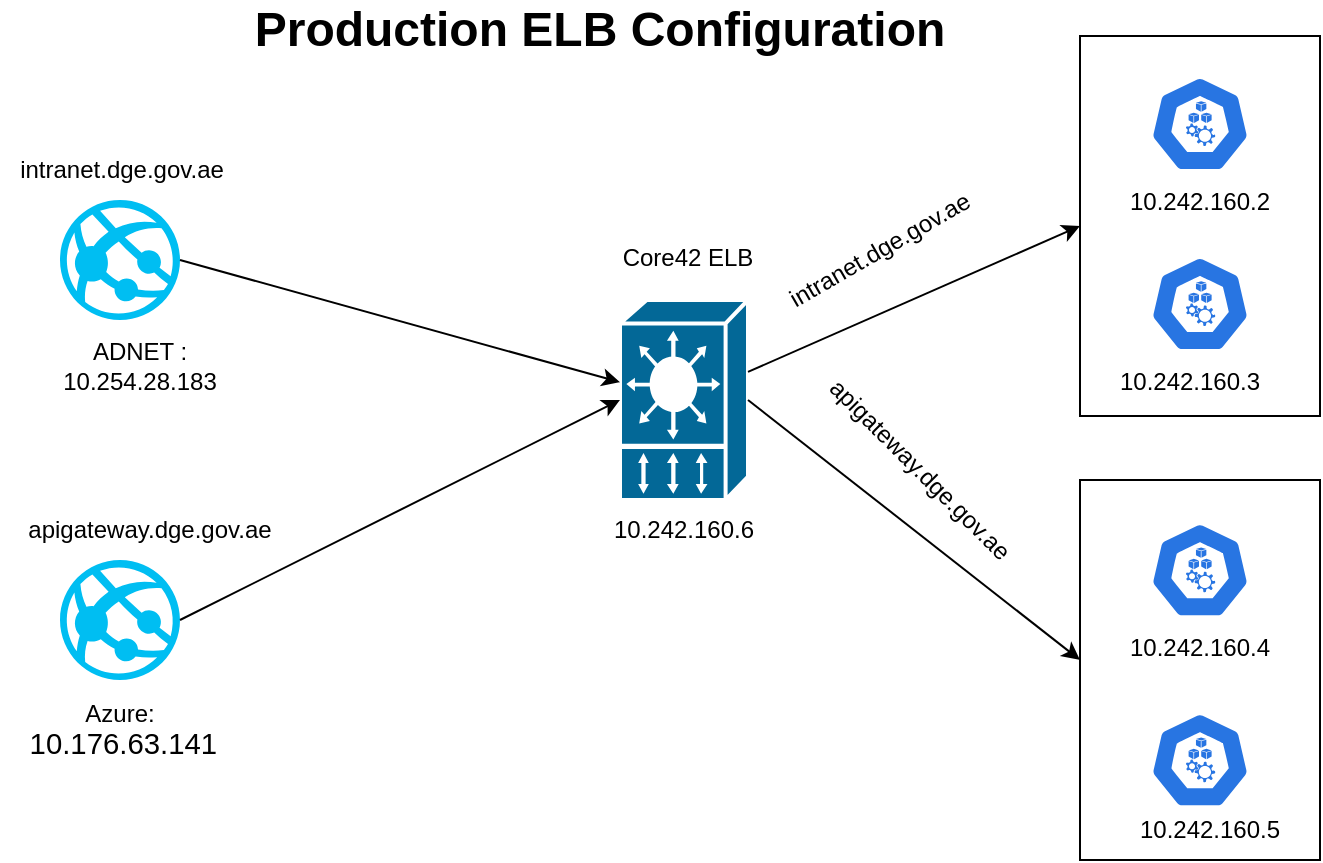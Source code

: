 <mxfile version="24.2.5" type="github">
  <diagram name="Page-1" id="simC7MvaOWSxBq7znksE">
    <mxGraphModel dx="1434" dy="716" grid="1" gridSize="10" guides="1" tooltips="1" connect="1" arrows="1" fold="1" page="1" pageScale="1" pageWidth="850" pageHeight="1100" math="0" shadow="0">
      <root>
        <mxCell id="0" />
        <mxCell id="1" parent="0" />
        <mxCell id="rlr5pRVNSerJms9Vw7Ro-1" value="" style="verticalLabelPosition=bottom;html=1;verticalAlign=top;align=center;strokeColor=none;fillColor=#00BEF2;shape=mxgraph.azure.azure_website;pointerEvents=1;" vertex="1" parent="1">
          <mxGeometry x="90" y="310" width="60" height="60" as="geometry" />
        </mxCell>
        <mxCell id="rlr5pRVNSerJms9Vw7Ro-2" value="" style="shape=mxgraph.cisco.misc.vip;html=1;pointerEvents=1;dashed=0;fillColor=#036897;strokeColor=#ffffff;strokeWidth=2;verticalLabelPosition=bottom;verticalAlign=top;align=center;outlineConnect=0;" vertex="1" parent="1">
          <mxGeometry x="370" y="180" width="64" height="100" as="geometry" />
        </mxCell>
        <mxCell id="rlr5pRVNSerJms9Vw7Ro-3" value="" style="verticalLabelPosition=bottom;html=1;verticalAlign=top;align=center;strokeColor=none;fillColor=#00BEF2;shape=mxgraph.azure.azure_website;pointerEvents=1;" vertex="1" parent="1">
          <mxGeometry x="90" y="130" width="60" height="60" as="geometry" />
        </mxCell>
        <mxCell id="rlr5pRVNSerJms9Vw7Ro-8" value="intranet.dge.gov.ae" style="text;html=1;align=center;verticalAlign=middle;whiteSpace=wrap;rounded=0;" vertex="1" parent="1">
          <mxGeometry x="71" y="100" width="100" height="30" as="geometry" />
        </mxCell>
        <mxCell id="rlr5pRVNSerJms9Vw7Ro-9" value="apigateway.dge.gov.ae" style="text;html=1;align=center;verticalAlign=middle;whiteSpace=wrap;rounded=0;" vertex="1" parent="1">
          <mxGeometry x="70" y="280" width="130" height="30" as="geometry" />
        </mxCell>
        <mxCell id="rlr5pRVNSerJms9Vw7Ro-11" value="10.242.160.6" style="text;html=1;align=center;verticalAlign=middle;whiteSpace=wrap;rounded=0;" vertex="1" parent="1">
          <mxGeometry x="372" y="280" width="60" height="30" as="geometry" />
        </mxCell>
        <mxCell id="rlr5pRVNSerJms9Vw7Ro-12" value="Core42 ELB" style="text;html=1;align=center;verticalAlign=middle;whiteSpace=wrap;rounded=0;" vertex="1" parent="1">
          <mxGeometry x="363" y="144" width="82" height="30" as="geometry" />
        </mxCell>
        <mxCell id="rlr5pRVNSerJms9Vw7Ro-22" value="" style="group" vertex="1" connectable="0" parent="1">
          <mxGeometry x="600" y="48" width="120" height="190" as="geometry" />
        </mxCell>
        <mxCell id="rlr5pRVNSerJms9Vw7Ro-18" value="" style="rounded=0;whiteSpace=wrap;html=1;" vertex="1" parent="rlr5pRVNSerJms9Vw7Ro-22">
          <mxGeometry width="120" height="190" as="geometry" />
        </mxCell>
        <mxCell id="rlr5pRVNSerJms9Vw7Ro-19" value="" style="aspect=fixed;sketch=0;html=1;dashed=0;whitespace=wrap;fillColor=#2875E2;strokeColor=#ffffff;points=[[0.005,0.63,0],[0.1,0.2,0],[0.9,0.2,0],[0.5,0,0],[0.995,0.63,0],[0.72,0.99,0],[0.5,1,0],[0.28,0.99,0]];shape=mxgraph.kubernetes.icon2;prIcon=node" vertex="1" parent="rlr5pRVNSerJms9Vw7Ro-22">
          <mxGeometry x="35" y="20" width="50" height="48" as="geometry" />
        </mxCell>
        <mxCell id="rlr5pRVNSerJms9Vw7Ro-21" value="" style="aspect=fixed;sketch=0;html=1;dashed=0;whitespace=wrap;fillColor=#2875E2;strokeColor=#ffffff;points=[[0.005,0.63,0],[0.1,0.2,0],[0.9,0.2,0],[0.5,0,0],[0.995,0.63,0],[0.72,0.99,0],[0.5,1,0],[0.28,0.99,0]];shape=mxgraph.kubernetes.icon2;prIcon=node" vertex="1" parent="rlr5pRVNSerJms9Vw7Ro-22">
          <mxGeometry x="35" y="110" width="50" height="48" as="geometry" />
        </mxCell>
        <mxCell id="rlr5pRVNSerJms9Vw7Ro-37" value="10.242.160.2" style="text;html=1;align=center;verticalAlign=middle;whiteSpace=wrap;rounded=0;" vertex="1" parent="rlr5pRVNSerJms9Vw7Ro-22">
          <mxGeometry x="30" y="68" width="60" height="30" as="geometry" />
        </mxCell>
        <mxCell id="rlr5pRVNSerJms9Vw7Ro-43" value="10.242.160.3" style="text;html=1;align=center;verticalAlign=middle;whiteSpace=wrap;rounded=0;" vertex="1" parent="rlr5pRVNSerJms9Vw7Ro-22">
          <mxGeometry x="25" y="158" width="60" height="30" as="geometry" />
        </mxCell>
        <mxCell id="rlr5pRVNSerJms9Vw7Ro-23" value="" style="group" vertex="1" connectable="0" parent="1">
          <mxGeometry x="600" y="270" width="120" height="190" as="geometry" />
        </mxCell>
        <mxCell id="rlr5pRVNSerJms9Vw7Ro-24" value="" style="rounded=0;whiteSpace=wrap;html=1;" vertex="1" parent="rlr5pRVNSerJms9Vw7Ro-23">
          <mxGeometry width="120" height="190" as="geometry" />
        </mxCell>
        <mxCell id="rlr5pRVNSerJms9Vw7Ro-25" value="" style="aspect=fixed;sketch=0;html=1;dashed=0;whitespace=wrap;fillColor=#2875E2;strokeColor=#ffffff;points=[[0.005,0.63,0],[0.1,0.2,0],[0.9,0.2,0],[0.5,0,0],[0.995,0.63,0],[0.72,0.99,0],[0.5,1,0],[0.28,0.99,0]];shape=mxgraph.kubernetes.icon2;prIcon=node" vertex="1" parent="rlr5pRVNSerJms9Vw7Ro-23">
          <mxGeometry x="35" y="21.111" width="50" height="48" as="geometry" />
        </mxCell>
        <mxCell id="rlr5pRVNSerJms9Vw7Ro-26" value="" style="aspect=fixed;sketch=0;html=1;dashed=0;whitespace=wrap;fillColor=#2875E2;strokeColor=#ffffff;points=[[0.005,0.63,0],[0.1,0.2,0],[0.9,0.2,0],[0.5,0,0],[0.995,0.63,0],[0.72,0.99,0],[0.5,1,0],[0.28,0.99,0]];shape=mxgraph.kubernetes.icon2;prIcon=node" vertex="1" parent="rlr5pRVNSerJms9Vw7Ro-23">
          <mxGeometry x="35" y="116.111" width="50" height="48" as="geometry" />
        </mxCell>
        <mxCell id="rlr5pRVNSerJms9Vw7Ro-45" value="10.242.160.4" style="text;html=1;align=center;verticalAlign=middle;whiteSpace=wrap;rounded=0;" vertex="1" parent="rlr5pRVNSerJms9Vw7Ro-23">
          <mxGeometry x="30" y="69.11" width="60" height="30" as="geometry" />
        </mxCell>
        <mxCell id="rlr5pRVNSerJms9Vw7Ro-46" value="10.242.160.5" style="text;html=1;align=center;verticalAlign=middle;whiteSpace=wrap;rounded=0;" vertex="1" parent="rlr5pRVNSerJms9Vw7Ro-23">
          <mxGeometry x="35" y="160" width="60" height="30" as="geometry" />
        </mxCell>
        <mxCell id="rlr5pRVNSerJms9Vw7Ro-27" value="Azure:&lt;div&gt;&amp;nbsp;&lt;span style=&quot;font-family: Calibri, sans-serif; font-size: 11pt; background-color: initial;&quot;&gt;10.176.63.141&lt;/span&gt;&lt;/div&gt;" style="text;html=1;align=center;verticalAlign=middle;whiteSpace=wrap;rounded=0;" vertex="1" parent="1">
          <mxGeometry x="60" y="380" width="120" height="30" as="geometry" />
        </mxCell>
        <mxCell id="rlr5pRVNSerJms9Vw7Ro-28" value="ADNET : 10.254.28.183" style="text;html=1;align=center;verticalAlign=middle;whiteSpace=wrap;rounded=0;" vertex="1" parent="1">
          <mxGeometry x="70" y="198" width="120" height="30" as="geometry" />
        </mxCell>
        <mxCell id="rlr5pRVNSerJms9Vw7Ro-29" value="" style="endArrow=classic;html=1;rounded=0;exitX=1;exitY=0.5;exitDx=0;exitDy=0;exitPerimeter=0;" edge="1" parent="1" source="rlr5pRVNSerJms9Vw7Ro-3" target="rlr5pRVNSerJms9Vw7Ro-2">
          <mxGeometry width="50" height="50" relative="1" as="geometry">
            <mxPoint x="400" y="390" as="sourcePoint" />
            <mxPoint x="450" y="340" as="targetPoint" />
          </mxGeometry>
        </mxCell>
        <mxCell id="rlr5pRVNSerJms9Vw7Ro-31" value="" style="endArrow=classic;html=1;rounded=0;exitX=1;exitY=0.5;exitDx=0;exitDy=0;exitPerimeter=0;entryX=0;entryY=0.5;entryDx=0;entryDy=0;entryPerimeter=0;" edge="1" parent="1" source="rlr5pRVNSerJms9Vw7Ro-1" target="rlr5pRVNSerJms9Vw7Ro-2">
          <mxGeometry width="50" height="50" relative="1" as="geometry">
            <mxPoint x="400" y="390" as="sourcePoint" />
            <mxPoint x="450" y="340" as="targetPoint" />
          </mxGeometry>
        </mxCell>
        <mxCell id="rlr5pRVNSerJms9Vw7Ro-32" value="" style="endArrow=classic;html=1;rounded=0;entryX=0;entryY=0.5;entryDx=0;entryDy=0;" edge="1" parent="1" source="rlr5pRVNSerJms9Vw7Ro-2" target="rlr5pRVNSerJms9Vw7Ro-18">
          <mxGeometry width="50" height="50" relative="1" as="geometry">
            <mxPoint x="400" y="390" as="sourcePoint" />
            <mxPoint x="450" y="340" as="targetPoint" />
          </mxGeometry>
        </mxCell>
        <mxCell id="rlr5pRVNSerJms9Vw7Ro-33" value="" style="endArrow=classic;html=1;rounded=0;exitX=1;exitY=0.5;exitDx=0;exitDy=0;exitPerimeter=0;" edge="1" parent="1" source="rlr5pRVNSerJms9Vw7Ro-2">
          <mxGeometry width="50" height="50" relative="1" as="geometry">
            <mxPoint x="400" y="390" as="sourcePoint" />
            <mxPoint x="600" y="360" as="targetPoint" />
          </mxGeometry>
        </mxCell>
        <mxCell id="rlr5pRVNSerJms9Vw7Ro-34" value="intranet.dge.gov.ae" style="text;html=1;align=center;verticalAlign=middle;whiteSpace=wrap;rounded=0;rotation=-30;" vertex="1" parent="1">
          <mxGeometry x="470" y="140" width="60" height="30" as="geometry" />
        </mxCell>
        <mxCell id="rlr5pRVNSerJms9Vw7Ro-35" value="apigateway.dge.gov.ae" style="text;html=1;align=center;verticalAlign=middle;whiteSpace=wrap;rounded=0;rotation=45;" vertex="1" parent="1">
          <mxGeometry x="490" y="250" width="60" height="30" as="geometry" />
        </mxCell>
        <mxCell id="rlr5pRVNSerJms9Vw7Ro-47" value="&lt;b&gt;&lt;font style=&quot;font-size: 24px;&quot;&gt;Production ELB Configuration&lt;/font&gt;&lt;/b&gt;" style="text;html=1;align=center;verticalAlign=middle;whiteSpace=wrap;rounded=0;" vertex="1" parent="1">
          <mxGeometry x="180" y="30" width="360" height="30" as="geometry" />
        </mxCell>
      </root>
    </mxGraphModel>
  </diagram>
</mxfile>
